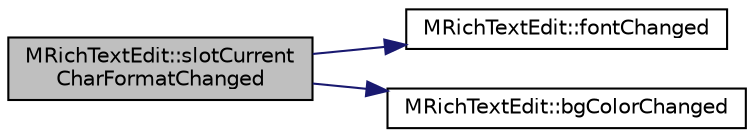 digraph "MRichTextEdit::slotCurrentCharFormatChanged"
{
  edge [fontname="Helvetica",fontsize="10",labelfontname="Helvetica",labelfontsize="10"];
  node [fontname="Helvetica",fontsize="10",shape=record];
  rankdir="LR";
  Node197 [label="MRichTextEdit::slotCurrent\lCharFormatChanged",height=0.2,width=0.4,color="black", fillcolor="grey75", style="filled", fontcolor="black"];
  Node197 -> Node198 [color="midnightblue",fontsize="10",style="solid",fontname="Helvetica"];
  Node198 [label="MRichTextEdit::fontChanged",height=0.2,width=0.4,color="black", fillcolor="white", style="filled",URL="$d6/daa/class_m_rich_text_edit.html#a863c49639f8ce2cb6d2a42a412ace7ea"];
  Node197 -> Node199 [color="midnightblue",fontsize="10",style="solid",fontname="Helvetica"];
  Node199 [label="MRichTextEdit::bgColorChanged",height=0.2,width=0.4,color="black", fillcolor="white", style="filled",URL="$d6/daa/class_m_rich_text_edit.html#aed02db65eb8eafdae00e1f1226a64fa2"];
}
